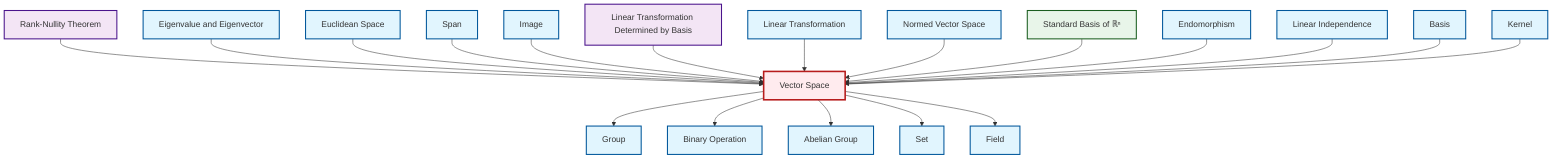 graph TD
    classDef definition fill:#e1f5fe,stroke:#01579b,stroke-width:2px
    classDef theorem fill:#f3e5f5,stroke:#4a148c,stroke-width:2px
    classDef axiom fill:#fff3e0,stroke:#e65100,stroke-width:2px
    classDef example fill:#e8f5e9,stroke:#1b5e20,stroke-width:2px
    classDef current fill:#ffebee,stroke:#b71c1c,stroke-width:3px
    ex-standard-basis-rn["Standard Basis of ℝⁿ"]:::example
    def-span["Span"]:::definition
    def-kernel["Kernel"]:::definition
    def-basis["Basis"]:::definition
    def-group["Group"]:::definition
    thm-rank-nullity["Rank-Nullity Theorem"]:::theorem
    def-binary-operation["Binary Operation"]:::definition
    def-linear-transformation["Linear Transformation"]:::definition
    def-linear-independence["Linear Independence"]:::definition
    def-set["Set"]:::definition
    def-normed-vector-space["Normed Vector Space"]:::definition
    thm-linear-transformation-basis["Linear Transformation Determined by Basis"]:::theorem
    def-vector-space["Vector Space"]:::definition
    def-image["Image"]:::definition
    def-abelian-group["Abelian Group"]:::definition
    def-field["Field"]:::definition
    def-eigenvalue-eigenvector["Eigenvalue and Eigenvector"]:::definition
    def-euclidean-space["Euclidean Space"]:::definition
    def-endomorphism["Endomorphism"]:::definition
    thm-rank-nullity --> def-vector-space
    def-eigenvalue-eigenvector --> def-vector-space
    def-euclidean-space --> def-vector-space
    def-span --> def-vector-space
    def-image --> def-vector-space
    thm-linear-transformation-basis --> def-vector-space
    def-vector-space --> def-group
    def-linear-transformation --> def-vector-space
    def-normed-vector-space --> def-vector-space
    ex-standard-basis-rn --> def-vector-space
    def-endomorphism --> def-vector-space
    def-linear-independence --> def-vector-space
    def-vector-space --> def-binary-operation
    def-basis --> def-vector-space
    def-vector-space --> def-abelian-group
    def-kernel --> def-vector-space
    def-vector-space --> def-set
    def-vector-space --> def-field
    class def-vector-space current